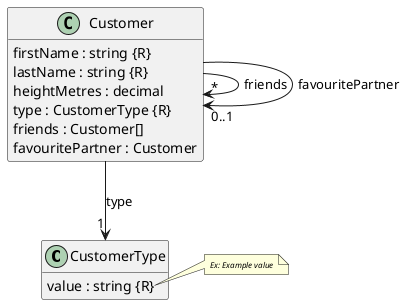 @startuml
hide <<Path>> circle
hide <<Response>> circle
hide <<Parameter>> circle
hide empty methods
hide empty fields
set namespaceSeparator none

class "CustomerType" as CustomerType {
  {field} value : string {R}
}
note right of CustomerType::"value"
	<size:8><i>Ex: Example value</i></size>
end note

class "Customer" as Customer {
  {field} firstName : string {R}
  {field} lastName : string {R}
  {field} heightMetres : decimal
  {field} type : CustomerType {R}
  {field} friends : Customer[]
  {field} favouritePartner : Customer
}

"Customer" --> "1" "CustomerType"  :  "type"

"Customer" --> "*" "Customer"  :  "friends"

"Customer" --> "0..1" "Customer"  :  "favouritePartner"

@enduml